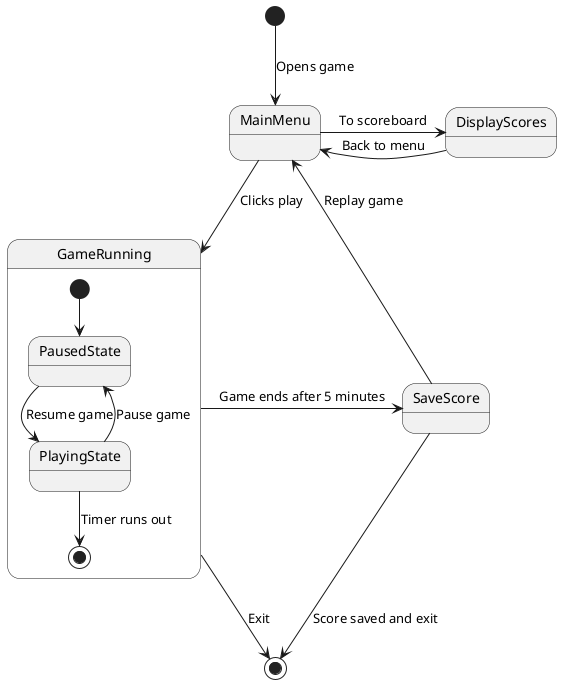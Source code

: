 @startuml

[*] --> MainMenu: Opens game

SaveScore --> MainMenu: Replay game

MainMenu :

MainMenu -> DisplayScores: To scoreboard
DisplayScores -> MainMenu: Back to menu


MainMenu -> GameRunning: Clicks play

state GameRunning {
  [*] --> PausedState
  PausedState --> PlayingState : Resume game
  PlayingState --> PausedState : Pause game

  PlayingState --> [*]: Timer runs out
 }

GameRunning -> SaveScore: Game ends after 5 minutes
GameRunning --> [*]: Exit

SaveScore --> [*]: Score saved and exit

@enduml
